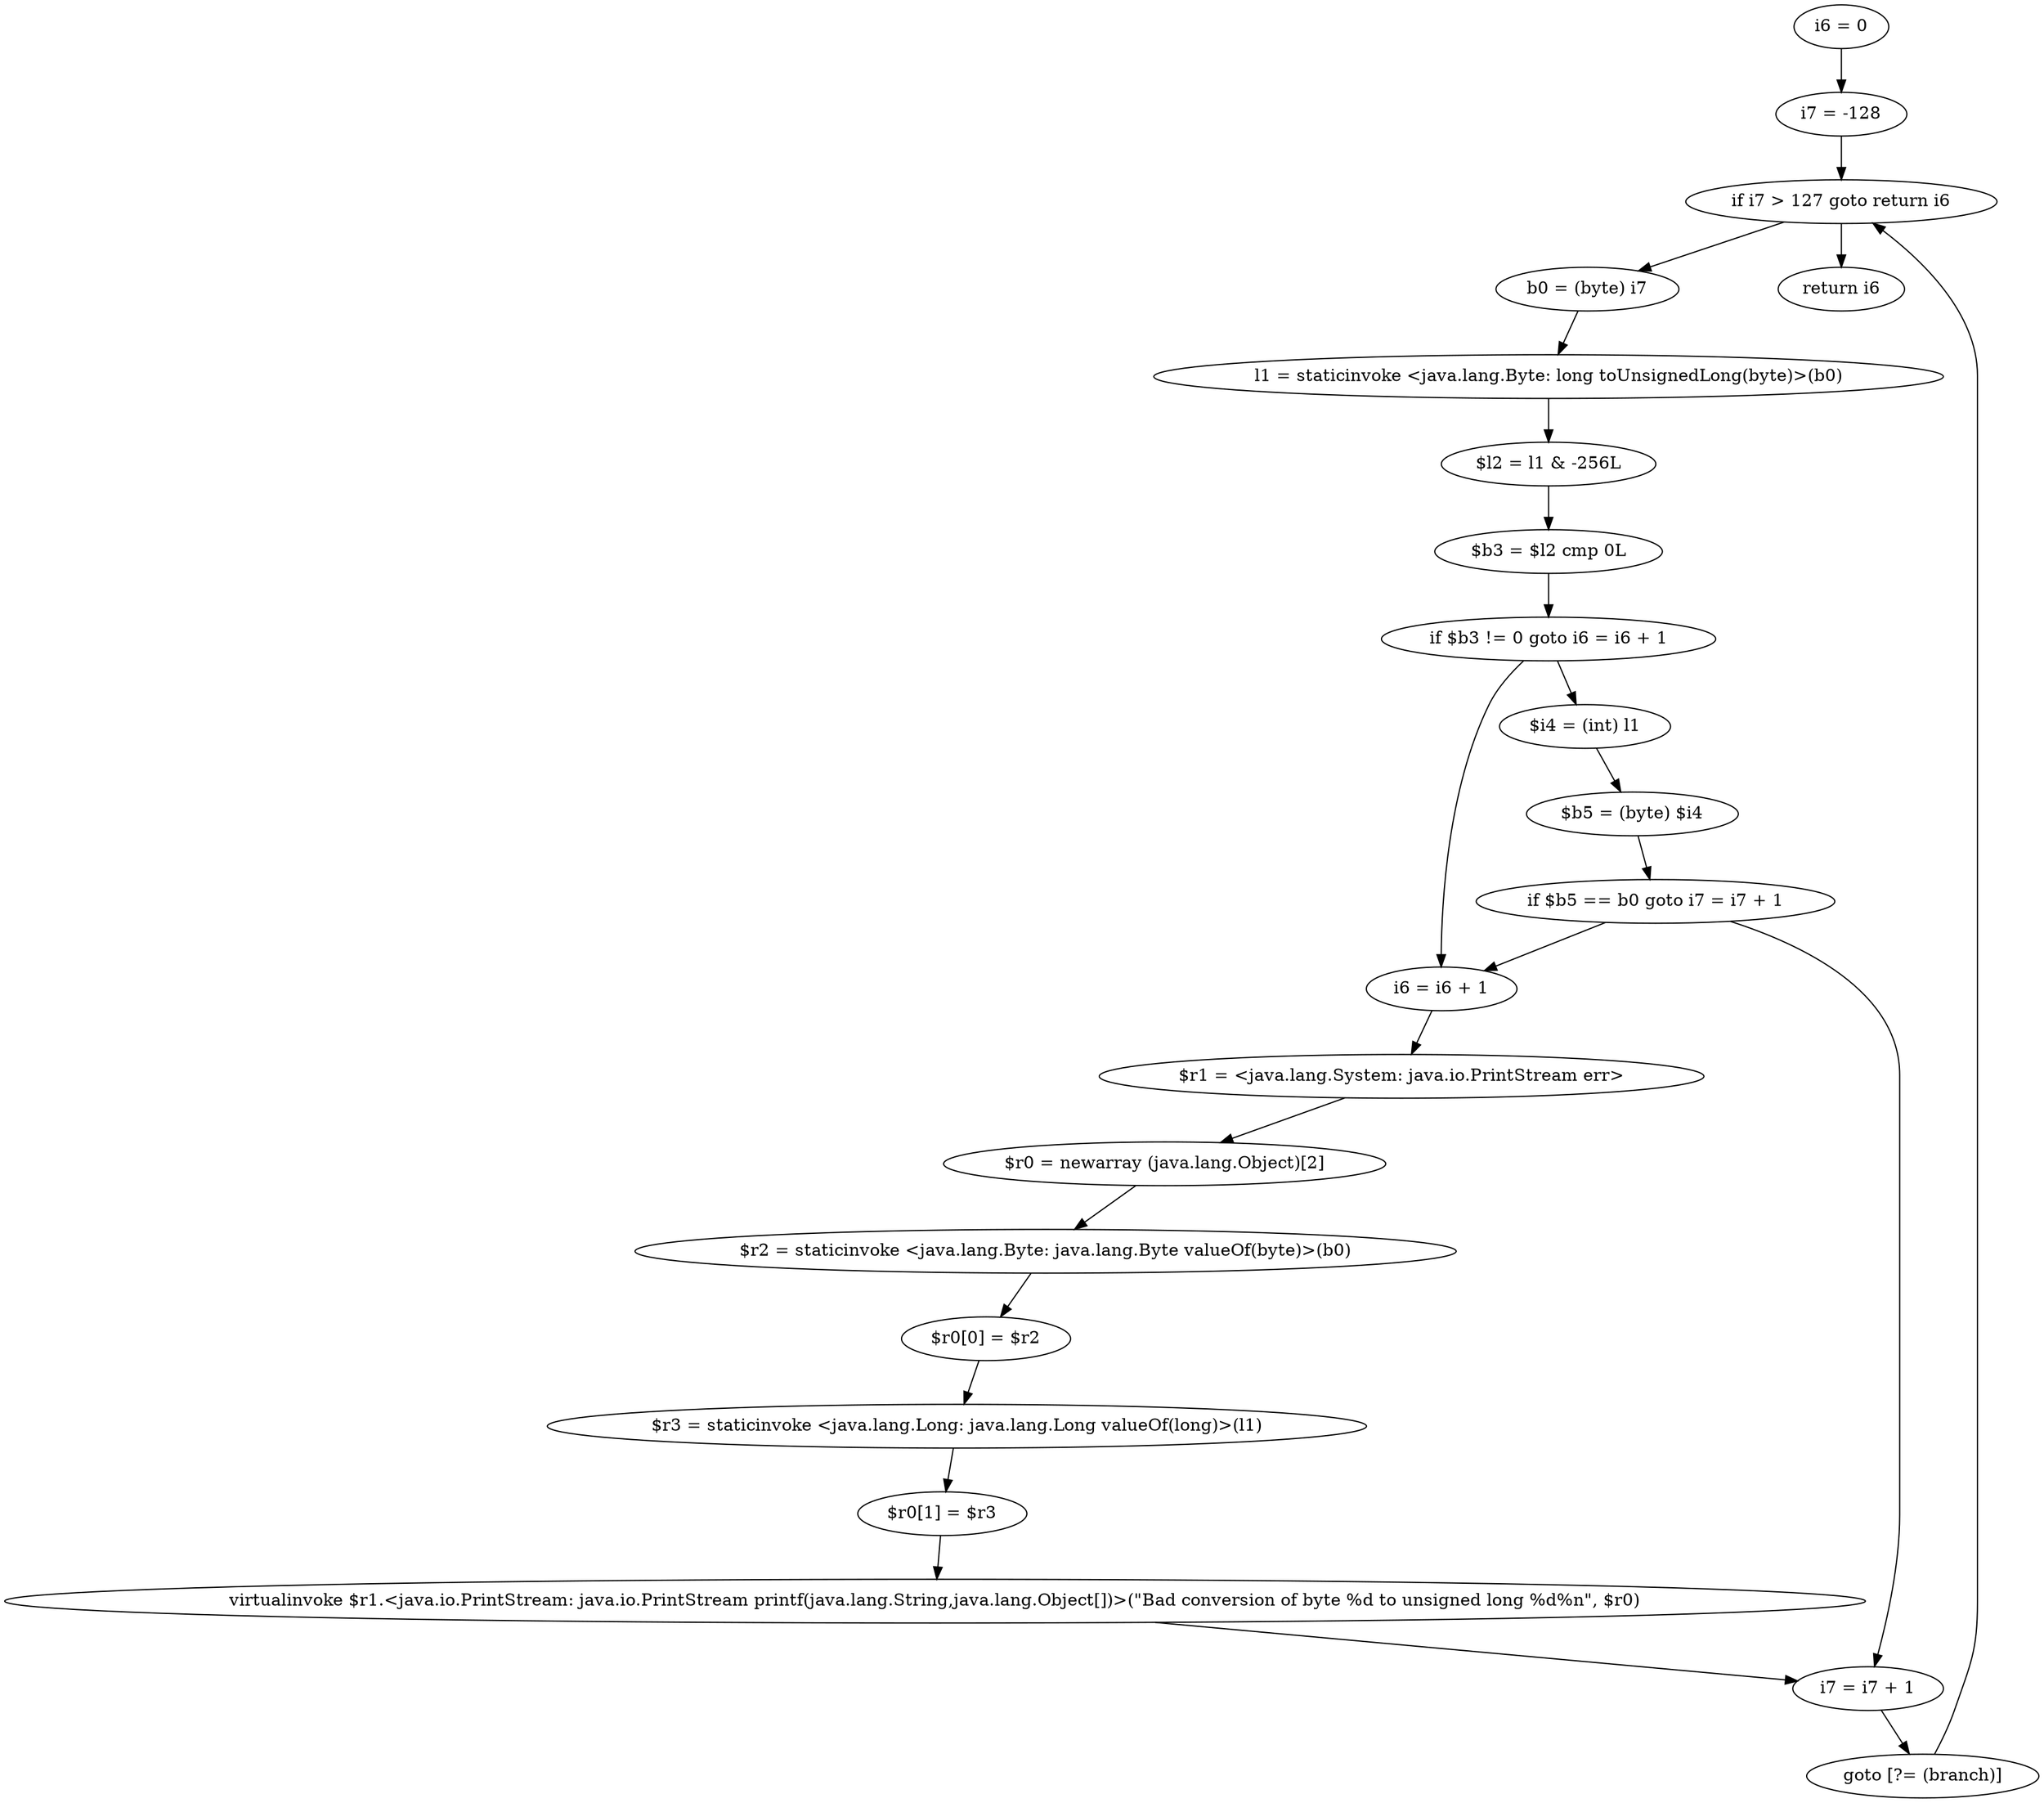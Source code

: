 digraph "unitGraph" {
    "i6 = 0"
    "i7 = -128"
    "if i7 > 127 goto return i6"
    "b0 = (byte) i7"
    "l1 = staticinvoke <java.lang.Byte: long toUnsignedLong(byte)>(b0)"
    "$l2 = l1 & -256L"
    "$b3 = $l2 cmp 0L"
    "if $b3 != 0 goto i6 = i6 + 1"
    "$i4 = (int) l1"
    "$b5 = (byte) $i4"
    "if $b5 == b0 goto i7 = i7 + 1"
    "i6 = i6 + 1"
    "$r1 = <java.lang.System: java.io.PrintStream err>"
    "$r0 = newarray (java.lang.Object)[2]"
    "$r2 = staticinvoke <java.lang.Byte: java.lang.Byte valueOf(byte)>(b0)"
    "$r0[0] = $r2"
    "$r3 = staticinvoke <java.lang.Long: java.lang.Long valueOf(long)>(l1)"
    "$r0[1] = $r3"
    "virtualinvoke $r1.<java.io.PrintStream: java.io.PrintStream printf(java.lang.String,java.lang.Object[])>(\"Bad conversion of byte %d to unsigned long %d%n\", $r0)"
    "i7 = i7 + 1"
    "goto [?= (branch)]"
    "return i6"
    "i6 = 0"->"i7 = -128";
    "i7 = -128"->"if i7 > 127 goto return i6";
    "if i7 > 127 goto return i6"->"b0 = (byte) i7";
    "if i7 > 127 goto return i6"->"return i6";
    "b0 = (byte) i7"->"l1 = staticinvoke <java.lang.Byte: long toUnsignedLong(byte)>(b0)";
    "l1 = staticinvoke <java.lang.Byte: long toUnsignedLong(byte)>(b0)"->"$l2 = l1 & -256L";
    "$l2 = l1 & -256L"->"$b3 = $l2 cmp 0L";
    "$b3 = $l2 cmp 0L"->"if $b3 != 0 goto i6 = i6 + 1";
    "if $b3 != 0 goto i6 = i6 + 1"->"$i4 = (int) l1";
    "if $b3 != 0 goto i6 = i6 + 1"->"i6 = i6 + 1";
    "$i4 = (int) l1"->"$b5 = (byte) $i4";
    "$b5 = (byte) $i4"->"if $b5 == b0 goto i7 = i7 + 1";
    "if $b5 == b0 goto i7 = i7 + 1"->"i6 = i6 + 1";
    "if $b5 == b0 goto i7 = i7 + 1"->"i7 = i7 + 1";
    "i6 = i6 + 1"->"$r1 = <java.lang.System: java.io.PrintStream err>";
    "$r1 = <java.lang.System: java.io.PrintStream err>"->"$r0 = newarray (java.lang.Object)[2]";
    "$r0 = newarray (java.lang.Object)[2]"->"$r2 = staticinvoke <java.lang.Byte: java.lang.Byte valueOf(byte)>(b0)";
    "$r2 = staticinvoke <java.lang.Byte: java.lang.Byte valueOf(byte)>(b0)"->"$r0[0] = $r2";
    "$r0[0] = $r2"->"$r3 = staticinvoke <java.lang.Long: java.lang.Long valueOf(long)>(l1)";
    "$r3 = staticinvoke <java.lang.Long: java.lang.Long valueOf(long)>(l1)"->"$r0[1] = $r3";
    "$r0[1] = $r3"->"virtualinvoke $r1.<java.io.PrintStream: java.io.PrintStream printf(java.lang.String,java.lang.Object[])>(\"Bad conversion of byte %d to unsigned long %d%n\", $r0)";
    "virtualinvoke $r1.<java.io.PrintStream: java.io.PrintStream printf(java.lang.String,java.lang.Object[])>(\"Bad conversion of byte %d to unsigned long %d%n\", $r0)"->"i7 = i7 + 1";
    "i7 = i7 + 1"->"goto [?= (branch)]";
    "goto [?= (branch)]"->"if i7 > 127 goto return i6";
}
